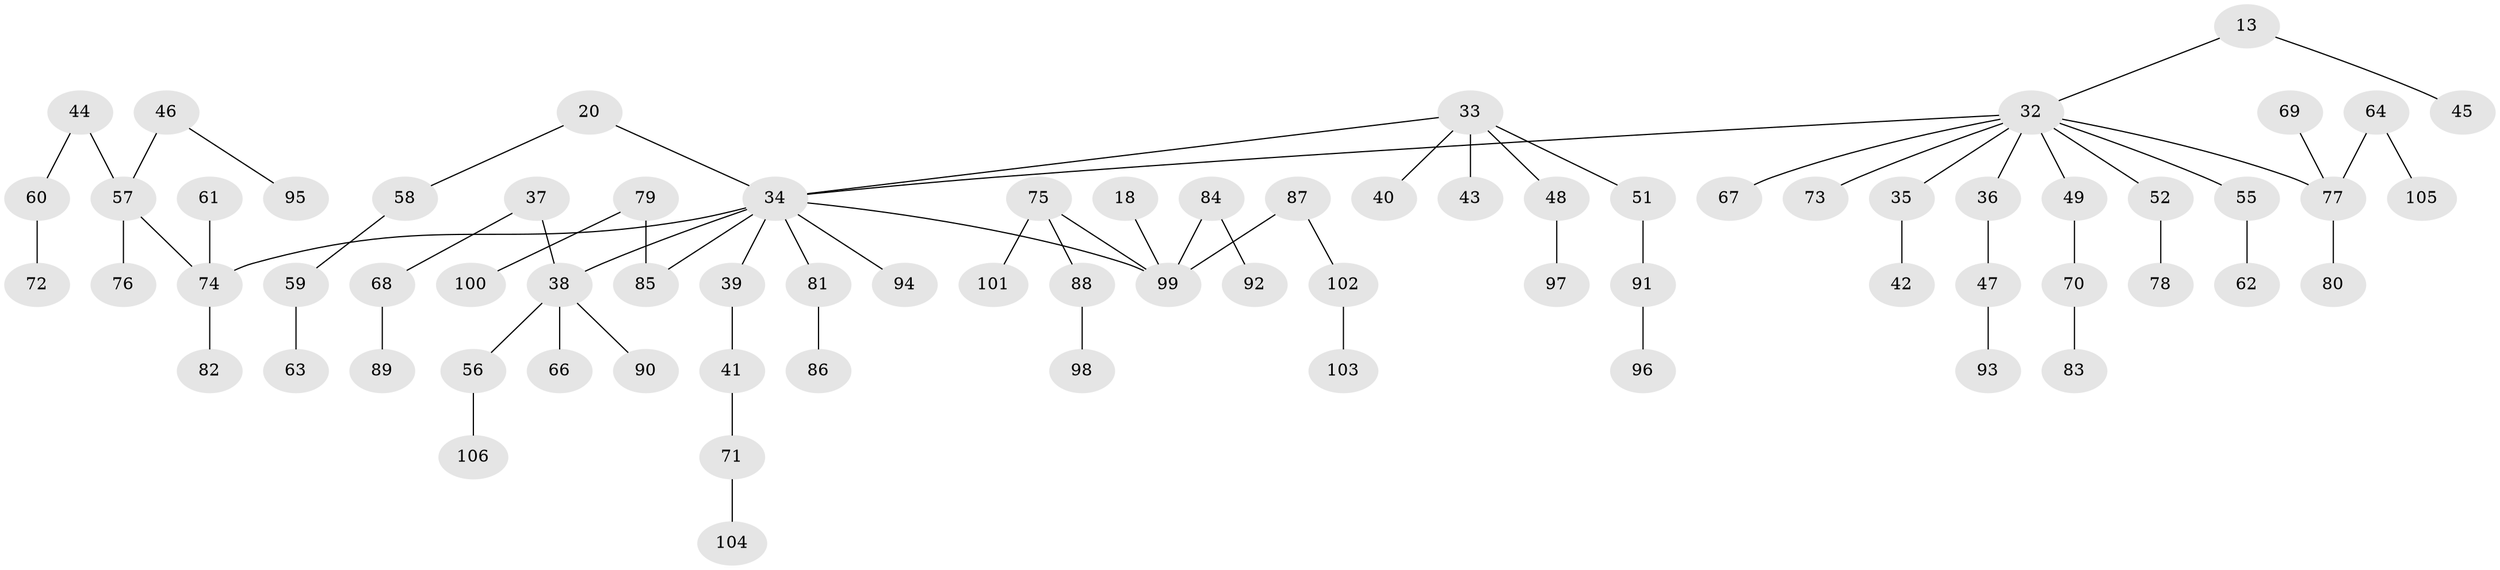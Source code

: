 // original degree distribution, {3: 0.16981132075471697, 10: 0.009433962264150943, 5: 0.02830188679245283, 4: 0.018867924528301886, 6: 0.009433962264150943, 2: 0.33962264150943394, 1: 0.42452830188679247}
// Generated by graph-tools (version 1.1) at 2025/55/03/04/25 21:55:59]
// undirected, 74 vertices, 73 edges
graph export_dot {
graph [start="1"]
  node [color=gray90,style=filled];
  13;
  18;
  20;
  32 [super="+8+21"];
  33 [super="+6+10"];
  34 [super="+22"];
  35;
  36;
  37;
  38 [super="+28"];
  39;
  40;
  41;
  42;
  43;
  44;
  45;
  46 [super="+27"];
  47;
  48;
  49;
  51;
  52 [super="+50"];
  55;
  56;
  57 [super="+14+16+24"];
  58;
  59;
  60;
  61;
  62;
  63;
  64;
  66;
  67;
  68;
  69;
  70;
  71;
  72;
  73;
  74 [super="+26+31"];
  75 [super="+54"];
  76;
  77 [super="+17+19+53"];
  78;
  79;
  80;
  81 [super="+29"];
  82;
  83;
  84;
  85 [super="+23"];
  86;
  87;
  88;
  89;
  90;
  91;
  92;
  93;
  94;
  95;
  96;
  97;
  98;
  99 [super="+65+30"];
  100;
  101;
  102;
  103;
  104;
  105;
  106;
  13 -- 45;
  13 -- 32;
  18 -- 99;
  20 -- 58;
  20 -- 34;
  32 -- 35;
  32 -- 73;
  32 -- 67;
  32 -- 36;
  32 -- 55;
  32 -- 49;
  32 -- 34;
  32 -- 77;
  32 -- 52;
  33 -- 43;
  33 -- 48;
  33 -- 51;
  33 -- 34;
  33 -- 40;
  34 -- 38;
  34 -- 39;
  34 -- 85;
  34 -- 94;
  34 -- 74;
  34 -- 81;
  34 -- 99;
  35 -- 42;
  36 -- 47;
  37 -- 68;
  37 -- 38;
  38 -- 56;
  38 -- 90;
  38 -- 66;
  39 -- 41;
  41 -- 71;
  44 -- 60;
  44 -- 57;
  46 -- 95;
  46 -- 57;
  47 -- 93;
  48 -- 97;
  49 -- 70;
  51 -- 91;
  52 -- 78;
  55 -- 62;
  56 -- 106;
  57 -- 76;
  57 -- 74;
  58 -- 59;
  59 -- 63;
  60 -- 72;
  61 -- 74;
  64 -- 105;
  64 -- 77;
  68 -- 89;
  69 -- 77;
  70 -- 83;
  71 -- 104;
  74 -- 82;
  75 -- 88;
  75 -- 101;
  75 -- 99;
  77 -- 80;
  79 -- 100;
  79 -- 85;
  81 -- 86;
  84 -- 92;
  84 -- 99;
  87 -- 102;
  87 -- 99;
  88 -- 98;
  91 -- 96;
  102 -- 103;
}
